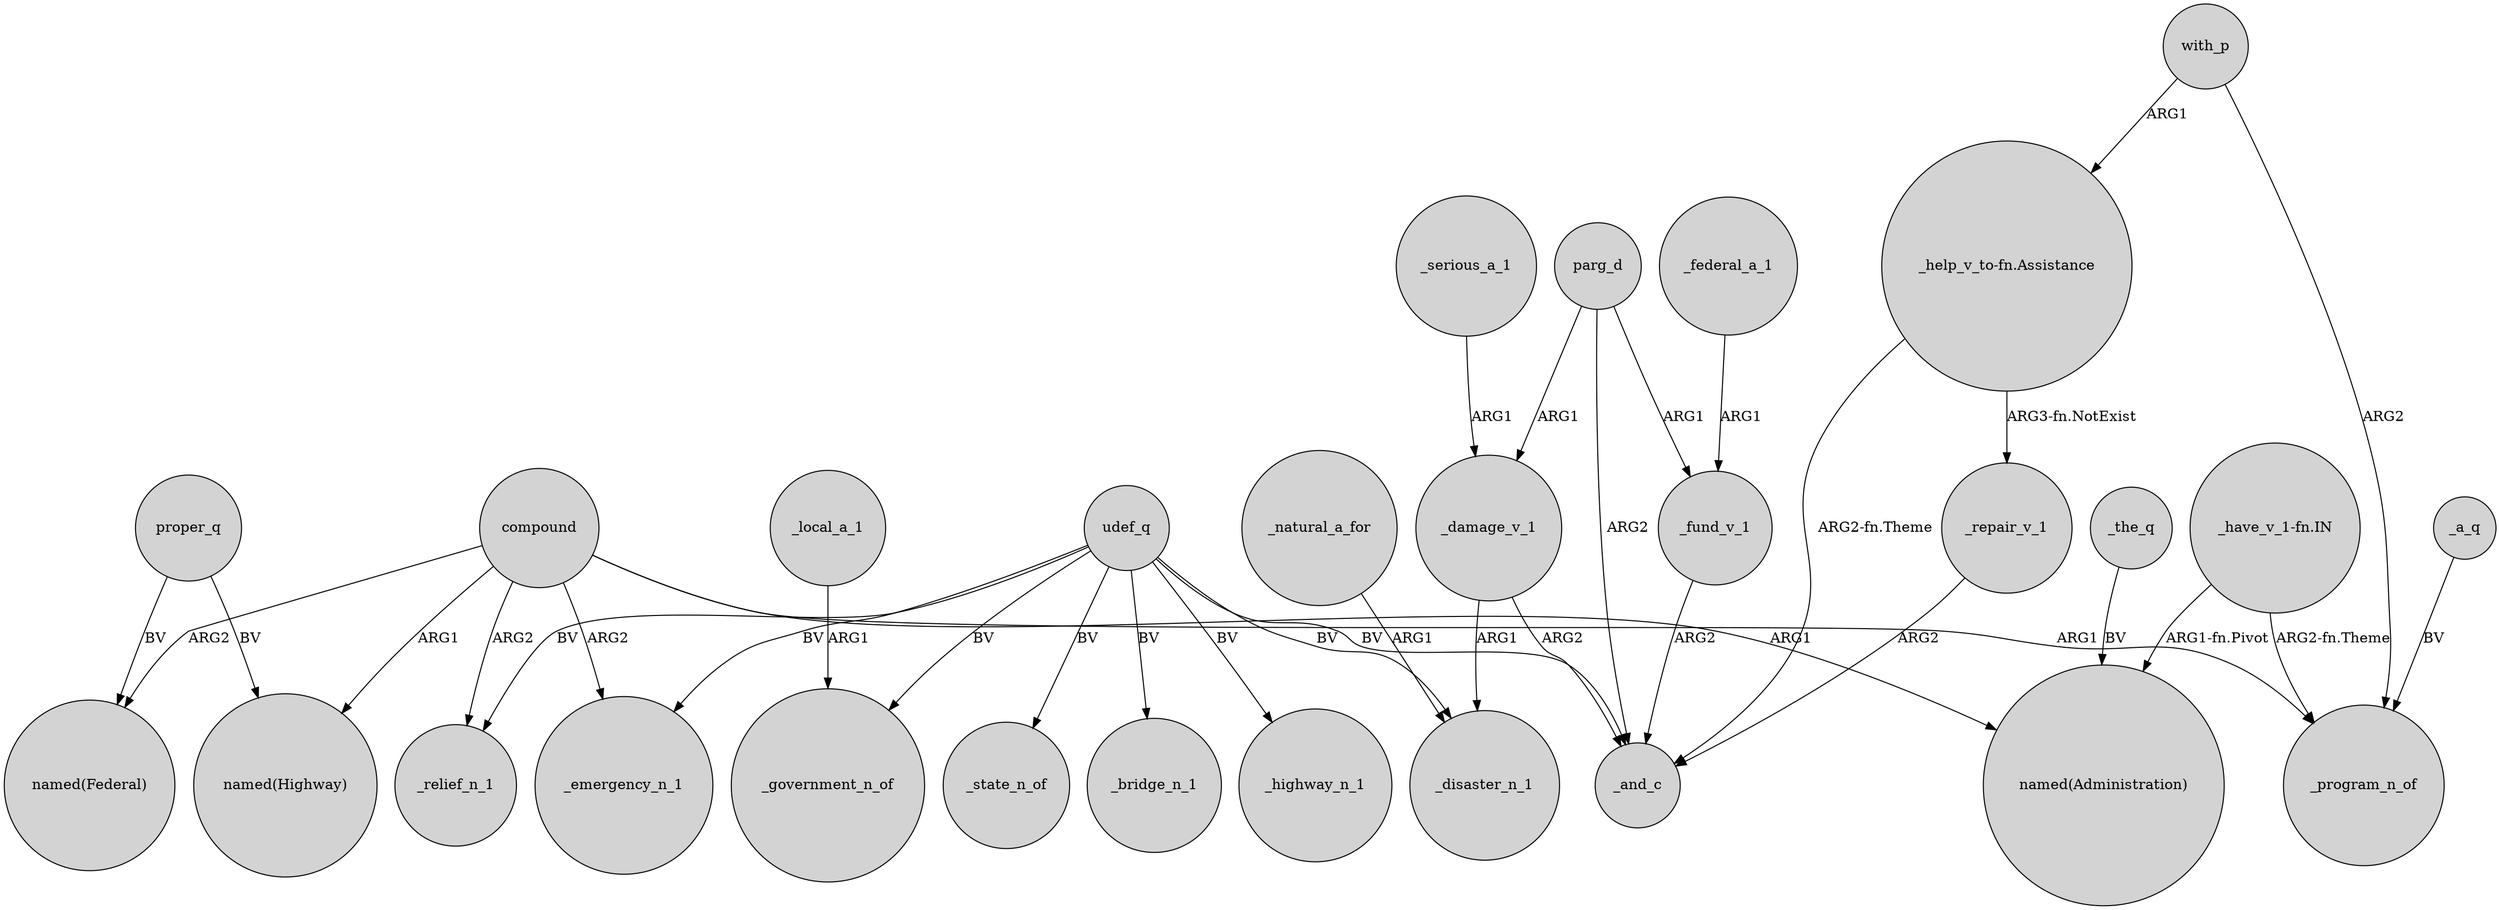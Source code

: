 digraph {
	node [shape=circle style=filled]
	compound -> "named(Highway)" [label=ARG1]
	compound -> _emergency_n_1 [label=ARG2]
	udef_q -> _highway_n_1 [label=BV]
	_serious_a_1 -> _damage_v_1 [label=ARG1]
	udef_q -> _disaster_n_1 [label=BV]
	udef_q -> _government_n_of [label=BV]
	"_have_v_1-fn.IN" -> "named(Administration)" [label="ARG1-fn.Pivot"]
	udef_q -> _state_n_of [label=BV]
	_natural_a_for -> _disaster_n_1 [label=ARG1]
	compound -> _relief_n_1 [label=ARG2]
	parg_d -> _and_c [label=ARG2]
	parg_d -> _damage_v_1 [label=ARG1]
	udef_q -> _relief_n_1 [label=BV]
	compound -> "named(Administration)" [label=ARG1]
	"_have_v_1-fn.IN" -> _program_n_of [label="ARG2-fn.Theme"]
	"_help_v_to-fn.Assistance" -> _repair_v_1 [label="ARG3-fn.NotExist"]
	_local_a_1 -> _government_n_of [label=ARG1]
	proper_q -> "named(Highway)" [label=BV]
	"_help_v_to-fn.Assistance" -> _and_c [label="ARG2-fn.Theme"]
	_federal_a_1 -> _fund_v_1 [label=ARG1]
	_fund_v_1 -> _and_c [label=ARG2]
	_damage_v_1 -> _and_c [label=ARG2]
	_the_q -> "named(Administration)" [label=BV]
	with_p -> "_help_v_to-fn.Assistance" [label=ARG1]
	udef_q -> _emergency_n_1 [label=BV]
	_a_q -> _program_n_of [label=BV]
	with_p -> _program_n_of [label=ARG2]
	_damage_v_1 -> _disaster_n_1 [label=ARG1]
	proper_q -> "named(Federal)" [label=BV]
	_repair_v_1 -> _and_c [label=ARG2]
	parg_d -> _fund_v_1 [label=ARG1]
	compound -> _program_n_of [label=ARG1]
	udef_q -> _and_c [label=BV]
	compound -> "named(Federal)" [label=ARG2]
	udef_q -> _bridge_n_1 [label=BV]
}
